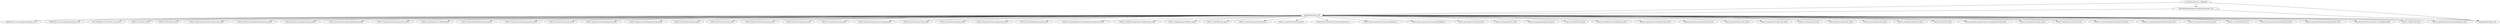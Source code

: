 digraph G {
"QualifiedDataType_100"	-> "EDIFICAS-EU_AccountingAccountType_D11A"
"QualifiedDataType_100"	-> "EDIFICAS-EU_AccountingAmountType_D11A"
"QualifiedDataType_100"	-> "ISO_ISO3AlphaCurrencyCode_2012-08-31"
"QualifiedDataType_100"	-> "UNECE_ActionCode_D23A"
"QualifiedDataType_100"	-> "UNECE_AddressType_D23A"
"QualifiedDataType_100"	-> "UNECE_AdjustmentReasonDescriptionCode_D23A"
"QualifiedDataType_100"	-> "UNECE_AllowanceChargeIdentificationCode_D23A"
"QualifiedDataType_100"	-> "UNECE_AllowanceChargeReasonCode_D23A"
"QualifiedDataType_100"	-> "UNECE_AutomaticDataCaptureMethodCode_D23A"
"QualifiedDataType_100"	-> "UNECE_CargoOperationalCategoryCode_D23A"
"QualifiedDataType_100"	-> "UNECE_CargoTypeCode_1996Rev2Final"
"QualifiedDataType_100"	-> "UNECE_CommodityIdentificationCode_D23A"
"QualifiedDataType_100"	-> "UNECE_CommunicationMeansTypeCode_D23A"
"QualifiedDataType_100"	-> "UNECE_ContactFunctionCode_D23A"
"QualifiedDataType_100"	-> "UNECE_DangerousGoodsPackingCode_D23A"
"QualifiedDataType_100"	-> "UNECE_DangerousGoodsRegulationCode_D23A"
"QualifiedDataType_100"	-> "UNECE_DateOnlyFormatCode_D23A"
"QualifiedDataType_100"	-> "UNECE_DeliveryTermsCode_2020"
"QualifiedDataType_100"	-> "UNECE_DeliveryTermsFunctionCode_D23A"
"QualifiedDataType_100"	-> "UNECE_DimensionTypeCode_D23A"
"QualifiedDataType_100"	-> "UNECE_DocumentNameCode_D23A"
"QualifiedDataType_100"	-> "UNECE_DocumentNameCode_Accounting_D23A"
"QualifiedDataType_100"	-> "UNECE_DocumentStatusCode_D23A"
"QualifiedDataType_100"	-> "UNECE_DutyTaxFeeTypeCode_D23A"
"QualifiedDataType_100"	-> "UNECE_DutyorTaxorFeeCategoryCode_D23A"
"QualifiedDataType_100"	-> "UNECE_EventTimeReferenceCode_D23A"
"QualifiedDataType_100"	-> "UNECE_EventTimeReferenceCodePaymentTermsEvent_D23A"
"QualifiedDataType_100"	-> "UNECE_FreightChargeQuantityUnitBasisCode_D23A"
"QualifiedDataType_100"	-> "UNECE_FreightChargeTariffCode_D23A"
"QualifiedDataType_100"	-> "UNECE_GoodsTypeCode_D23A"
"QualifiedDataType_100"	-> "UNECE_GoodsTypeExtensionCode_D23A"
"QualifiedDataType_100"	-> "UNECE_LocationFunctionCode_D23A"
"QualifiedDataType_100"	-> "UNECE_MeasurementUnitCommonCodeLinear_4"
"QualifiedDataType_100"	-> "UNECE_MeasurementUnitCommonCodeVolume_4"
"QualifiedDataType_100"	-> "UNECE_MeasurementUnitCommonCodeWeight_4"
"QualifiedDataType_100"	-> "UNECE_MessageFunctionCode_D23A"
"QualifiedDataType_100"	-> "UNECE_PackageTypeCode_2006"
"QualifiedDataType_100"	-> "UNECE_PackagingMarkingCode_D23A"
"QualifiedDataType_100"	-> "UNECE_PartyRoleCode_D23A"
"QualifiedDataType_100"	-> "UNECE_PartyRoleCode_ChargePaying_D23A"
"QualifiedDataType_100"	-> "UNECE_PaymentGuaranteeMeansCode_D23A"
"QualifiedDataType_100"	-> "UNECE_PaymentMeansChannelCode_D23A"
"QualifiedDataType_100"	-> "UNECE_PaymentMeansCode_D23A"
"QualifiedDataType_100"	-> "UNECE_PaymentTermsTypeCode_D23A"
"QualifiedDataType_100"	-> "UNECE_PriceTypeCode_D23A"
"QualifiedDataType_100"	-> "UNECE_ReferenceTypeCode_D23A"
"QualifiedDataType_100"	-> "UNECE_SealConditionCode_D23A"
"QualifiedDataType_100"	-> "UNECE_SealingPartyRoleCode_D23A"
"QualifiedDataType_100"	-> "UNECE_StatusCode_D23A"
"QualifiedDataType_100"	-> "UNECE_StatusDescriptionCode_AccountingDebitCredit_D23A"
"QualifiedDataType_100"	-> "UNECE_TimeOnlyFormatCode_D23A"
"QualifiedDataType_100"	-> "UNECE_TimePointFormatCode_D23A"
"QualifiedDataType_100"	-> "UNECE_TransportEquipmentCategoryCode_D23A"
"QualifiedDataType_100"	-> "UNECE_TransportEquipmentFullnessCode_D23A"
"QualifiedDataType_100"	-> "UNECE_TransportMeansTypeCode_2007"
"QualifiedDataType_100"	-> "UNECE_TransportModeCode_2"
"QualifiedDataType_100"	-> "UNECE_TransportMovementStageCode_D23A"
"QualifiedDataType_100"	-> "UNECE_TransportPaymentArrangementCode_D23A"
"QualifiedDataType_100"	-> "UnqualifiedDataType_100"
"QualifiedDataType_100"	-> "ISO_ISOTwo-letterCountryCode_SecondEdition2006"
"QualifiedDataType_100"	-> "UNECE_FreightCostCode_4"
"QualifiedDataType_100"	-> "UNECE_PaymentTermsDescriptionIdentifier_D23A"
"ReusableAggregateBusinessInformationEntity_100"	-> "QualifiedDataType_100"
"ReusableAggregateBusinessInformationEntity_100"	-> "UnqualifiedDataType_100"
"CrossIndustryInvoice_100pD23B"	-> "QualifiedDataType_100"
"CrossIndustryInvoice_100pD23B"	-> "ReusableAggregateBusinessInformationEntity_100"
"CrossIndustryInvoice_100pD23B"	-> "UnqualifiedDataType_100"
}
